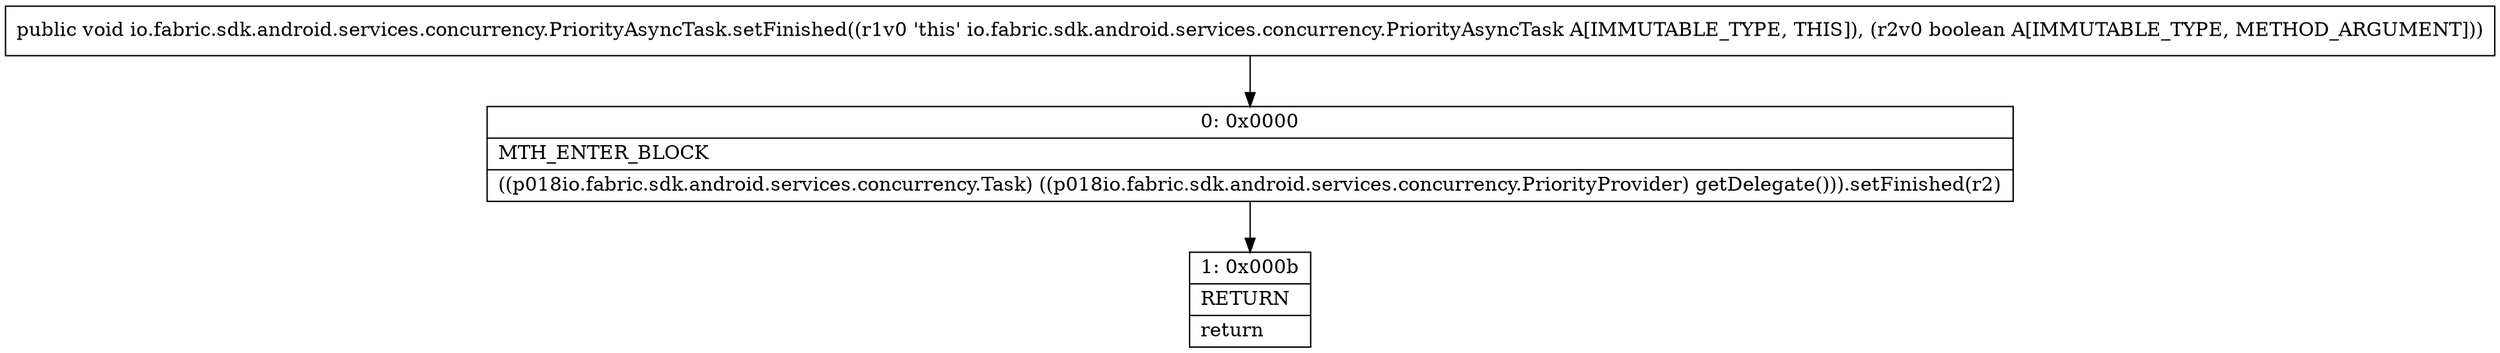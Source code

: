 digraph "CFG forio.fabric.sdk.android.services.concurrency.PriorityAsyncTask.setFinished(Z)V" {
Node_0 [shape=record,label="{0\:\ 0x0000|MTH_ENTER_BLOCK\l|((p018io.fabric.sdk.android.services.concurrency.Task) ((p018io.fabric.sdk.android.services.concurrency.PriorityProvider) getDelegate())).setFinished(r2)\l}"];
Node_1 [shape=record,label="{1\:\ 0x000b|RETURN\l|return\l}"];
MethodNode[shape=record,label="{public void io.fabric.sdk.android.services.concurrency.PriorityAsyncTask.setFinished((r1v0 'this' io.fabric.sdk.android.services.concurrency.PriorityAsyncTask A[IMMUTABLE_TYPE, THIS]), (r2v0 boolean A[IMMUTABLE_TYPE, METHOD_ARGUMENT])) }"];
MethodNode -> Node_0;
Node_0 -> Node_1;
}

